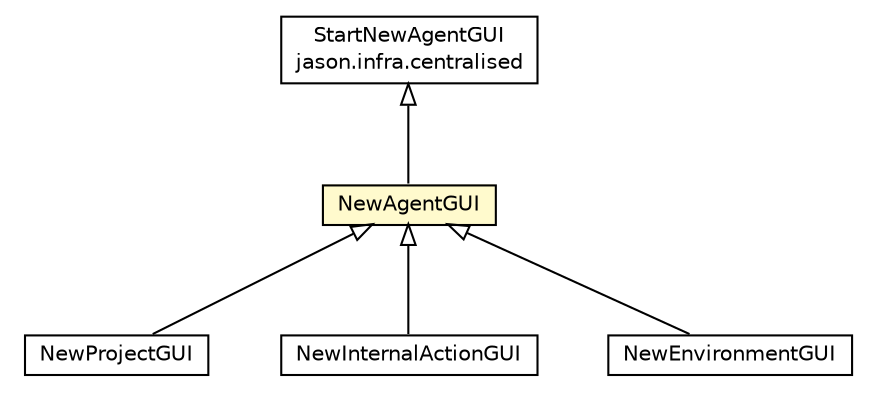 #!/usr/local/bin/dot
#
# Class diagram 
# Generated by UMLGraph version R5_6_6-1-g9240c4 (http://www.umlgraph.org/)
#

digraph G {
	edge [fontname="Helvetica",fontsize=10,labelfontname="Helvetica",labelfontsize=10];
	node [fontname="Helvetica",fontsize=10,shape=plaintext];
	nodesep=0.25;
	ranksep=0.5;
	// jason.infra.centralised.StartNewAgentGUI
	c32705 [label=<<table title="jason.infra.centralised.StartNewAgentGUI" border="0" cellborder="1" cellspacing="0" cellpadding="2" port="p" href="../infra/centralised/StartNewAgentGUI.html">
		<tr><td><table border="0" cellspacing="0" cellpadding="1">
<tr><td align="center" balign="center"> StartNewAgentGUI </td></tr>
<tr><td align="center" balign="center"> jason.infra.centralised </td></tr>
		</table></td></tr>
		</table>>, URL="../infra/centralised/StartNewAgentGUI.html", fontname="Helvetica", fontcolor="black", fontsize=10.0];
	// jason.jeditplugin.NewProjectGUI
	c32728 [label=<<table title="jason.jeditplugin.NewProjectGUI" border="0" cellborder="1" cellspacing="0" cellpadding="2" port="p" href="./NewProjectGUI.html">
		<tr><td><table border="0" cellspacing="0" cellpadding="1">
<tr><td align="center" balign="center"> NewProjectGUI </td></tr>
		</table></td></tr>
		</table>>, URL="./NewProjectGUI.html", fontname="Helvetica", fontcolor="black", fontsize=10.0];
	// jason.jeditplugin.NewInternalActionGUI
	c32729 [label=<<table title="jason.jeditplugin.NewInternalActionGUI" border="0" cellborder="1" cellspacing="0" cellpadding="2" port="p" href="./NewInternalActionGUI.html">
		<tr><td><table border="0" cellspacing="0" cellpadding="1">
<tr><td align="center" balign="center"> NewInternalActionGUI </td></tr>
		</table></td></tr>
		</table>>, URL="./NewInternalActionGUI.html", fontname="Helvetica", fontcolor="black", fontsize=10.0];
	// jason.jeditplugin.NewEnvironmentGUI
	c32730 [label=<<table title="jason.jeditplugin.NewEnvironmentGUI" border="0" cellborder="1" cellspacing="0" cellpadding="2" port="p" href="./NewEnvironmentGUI.html">
		<tr><td><table border="0" cellspacing="0" cellpadding="1">
<tr><td align="center" balign="center"> NewEnvironmentGUI </td></tr>
		</table></td></tr>
		</table>>, URL="./NewEnvironmentGUI.html", fontname="Helvetica", fontcolor="black", fontsize=10.0];
	// jason.jeditplugin.NewAgentGUI
	c32731 [label=<<table title="jason.jeditplugin.NewAgentGUI" border="0" cellborder="1" cellspacing="0" cellpadding="2" port="p" bgcolor="lemonChiffon" href="./NewAgentGUI.html">
		<tr><td><table border="0" cellspacing="0" cellpadding="1">
<tr><td align="center" balign="center"> NewAgentGUI </td></tr>
		</table></td></tr>
		</table>>, URL="./NewAgentGUI.html", fontname="Helvetica", fontcolor="black", fontsize=10.0];
	//jason.jeditplugin.NewProjectGUI extends jason.jeditplugin.NewAgentGUI
	c32731:p -> c32728:p [dir=back,arrowtail=empty];
	//jason.jeditplugin.NewInternalActionGUI extends jason.jeditplugin.NewAgentGUI
	c32731:p -> c32729:p [dir=back,arrowtail=empty];
	//jason.jeditplugin.NewEnvironmentGUI extends jason.jeditplugin.NewAgentGUI
	c32731:p -> c32730:p [dir=back,arrowtail=empty];
	//jason.jeditplugin.NewAgentGUI extends jason.infra.centralised.StartNewAgentGUI
	c32705:p -> c32731:p [dir=back,arrowtail=empty];
}

